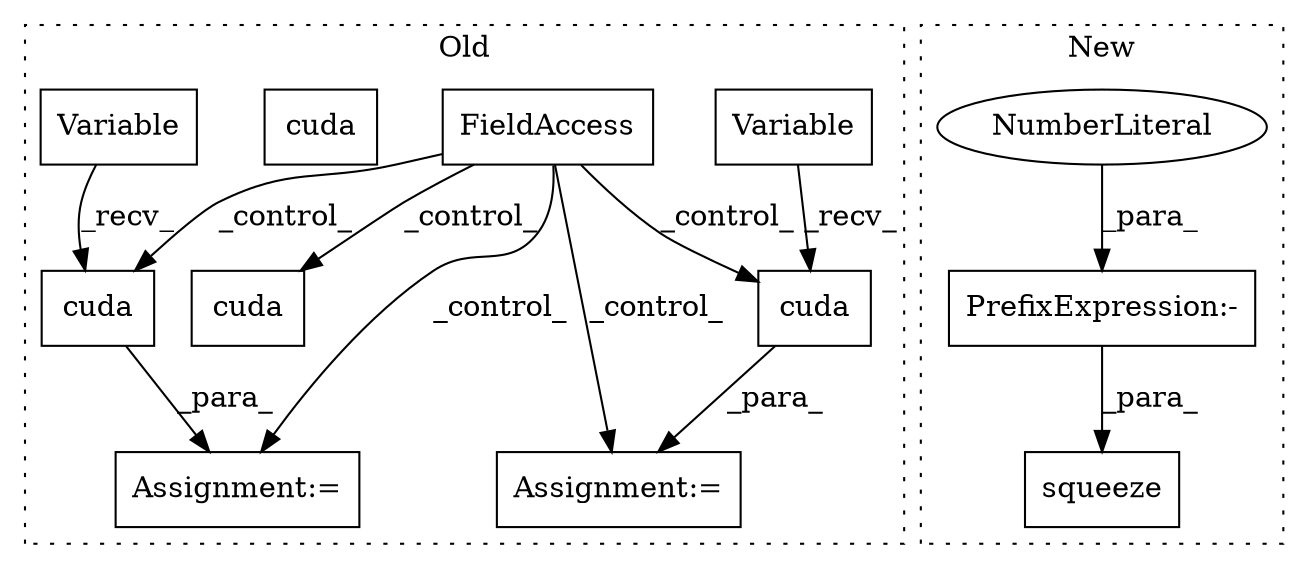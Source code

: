 digraph G {
subgraph cluster0 {
1 [label="Variable" a="32" s="5256,5293" l="9,1" shape="box"];
3 [label="cuda" a="32" s="5469" l="6" shape="box"];
4 [label="cuda" a="32" s="5347" l="6" shape="box"];
5 [label="Variable" a="32" s="5079,5112" l="9,1" shape="box"];
6 [label="cuda" a="32" s="4109" l="6" shape="box"];
9 [label="Assignment:=" a="7" s="5340" l="1" shape="box"];
10 [label="cuda" a="32" s="5429" l="6" shape="box"];
11 [label="Assignment:=" a="7" s="5458" l="1" shape="box"];
12 [label="FieldAccess" a="22" s="5310" l="4" shape="box"];
label = "Old";
style="dotted";
}
subgraph cluster1 {
2 [label="squeeze" a="32" s="5583,5593" l="8,1" shape="box"];
7 [label="PrefixExpression:-" a="38" s="5591" l="1" shape="box"];
8 [label="NumberLiteral" a="34" s="5592" l="1" shape="ellipse"];
label = "New";
style="dotted";
}
1 -> 3 [label="_recv_"];
3 -> 11 [label="_para_"];
4 -> 9 [label="_para_"];
5 -> 4 [label="_recv_"];
7 -> 2 [label="_para_"];
8 -> 7 [label="_para_"];
12 -> 11 [label="_control_"];
12 -> 10 [label="_control_"];
12 -> 4 [label="_control_"];
12 -> 9 [label="_control_"];
12 -> 3 [label="_control_"];
}